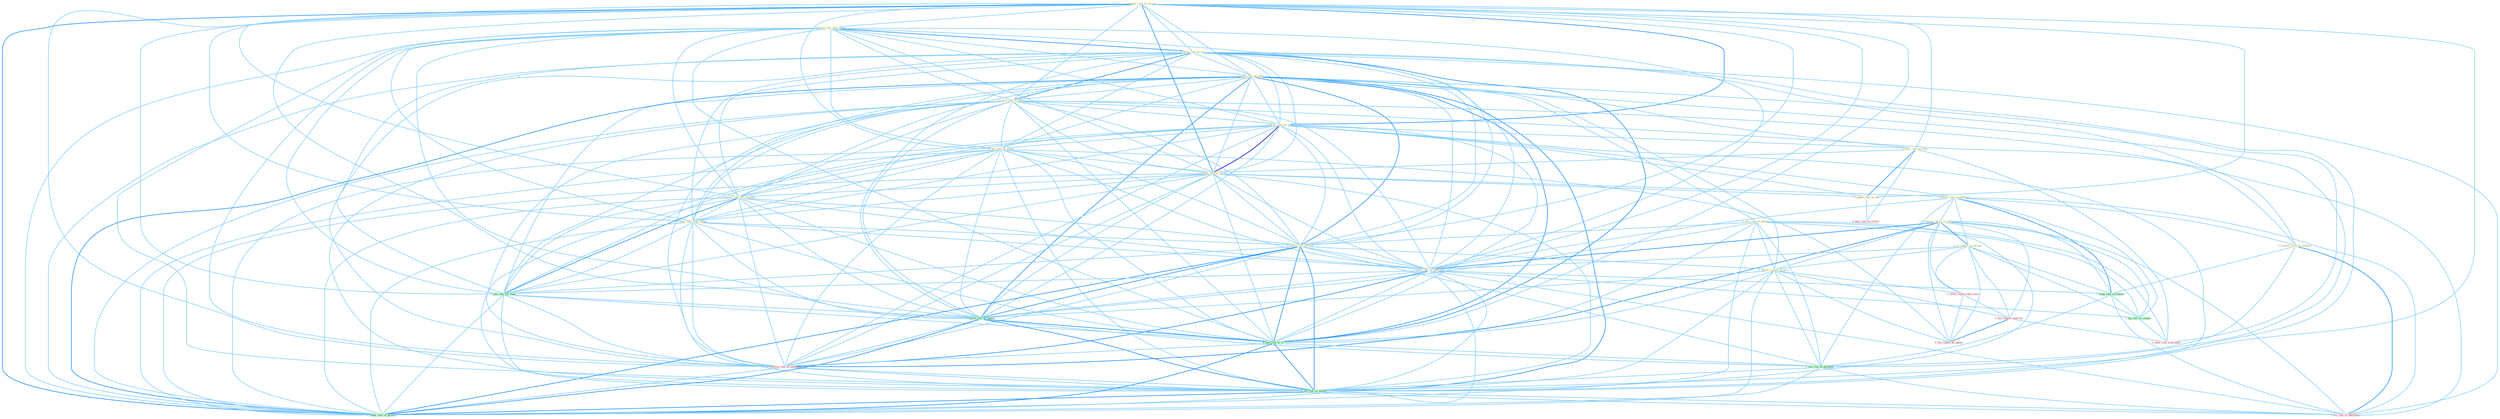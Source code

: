 Graph G{ 
    node
    [shape=polygon,style=filled,width=.5,height=.06,color="#BDFCC9",fixedsize=true,fontsize=4,
    fontcolor="#2f4f4f"];
    {node
    [color="#ffffe0", fontcolor="#8b7d6b"] "1_reduc_rate_on_incom " "0_boost_rate_over_year " "0_boost_rate_to_% " "1_have_rate_of_injuri " "0_give_rate_to_those " "1_lower_rate_on_issu " "1_have_rule_on_time " "0_rais_rate_by_point " "1_lower_rate_on_stock " "0_lower_risk_in_portfolio " "0_transfer_risk_to_investor " "1_announc_rate_for_yearnum " "1_plai_role_of_dummi " "1_confirm_report_in_entitynam " "1_is_report_in_bureau " "0_earn_rate_from_agenc " "1_expect_rate_of_loan " "1_follow_report_of_earn " "1_relax_rate_in_entitynam " "1_tighten_rule_on_gift "}
{node [color="#fff0f5", fontcolor="#b22222"] "0_allow_report_into_room " "0_file_report_with_the " "0_hail_rule_as_victori " "0_confirm_rate_at_entitynam " "0_file_report_by_phone " "0_have_role_with_audit " "1_wa_risk_to_entitynam "}
edge [color="#B0E2FF"];

	"1_reduc_rate_on_incom " -- "0_boost_rate_over_year " [w="1", color="#87cefa" ];
	"1_reduc_rate_on_incom " -- "0_boost_rate_to_% " [w="1", color="#87cefa" ];
	"1_reduc_rate_on_incom " -- "1_have_rate_of_injuri " [w="1", color="#87cefa" ];
	"1_reduc_rate_on_incom " -- "0_give_rate_to_those " [w="1", color="#87cefa" ];
	"1_reduc_rate_on_incom " -- "1_lower_rate_on_issu " [w="2", color="#1e90ff" , len=0.8];
	"1_reduc_rate_on_incom " -- "1_have_rule_on_time " [w="1", color="#87cefa" ];
	"1_reduc_rate_on_incom " -- "0_rais_rate_by_point " [w="1", color="#87cefa" ];
	"1_reduc_rate_on_incom " -- "1_lower_rate_on_stock " [w="2", color="#1e90ff" , len=0.8];
	"1_reduc_rate_on_incom " -- "1_announc_rate_for_yearnum " [w="1", color="#87cefa" ];
	"1_reduc_rate_on_incom " -- "0_earn_rate_from_agenc " [w="1", color="#87cefa" ];
	"1_reduc_rate_on_incom " -- "1_expect_rate_of_loan " [w="1", color="#87cefa" ];
	"1_reduc_rate_on_incom " -- "1_relax_rate_in_entitynam " [w="1", color="#87cefa" ];
	"1_reduc_rate_on_incom " -- "1_tighten_rule_on_gift " [w="1", color="#87cefa" ];
	"1_reduc_rate_on_incom " -- "1_pai_rate_for_fund " [w="1", color="#87cefa" ];
	"1_reduc_rate_on_incom " -- "1_calcul_rate_of_option " [w="1", color="#87cefa" ];
	"1_reduc_rate_on_incom " -- "1_had_rate_of_% " [w="1", color="#87cefa" ];
	"1_reduc_rate_on_incom " -- "0_confirm_rate_at_entitynam " [w="1", color="#87cefa" ];
	"1_reduc_rate_on_incom " -- "1_wa_rate_of_month " [w="1", color="#87cefa" ];
	"1_reduc_rate_on_incom " -- "1_reduc_rate_of_growth " [w="2", color="#1e90ff" , len=0.8];
	"0_boost_rate_over_year " -- "0_boost_rate_to_% " [w="2", color="#1e90ff" , len=0.8];
	"0_boost_rate_over_year " -- "1_have_rate_of_injuri " [w="1", color="#87cefa" ];
	"0_boost_rate_over_year " -- "0_give_rate_to_those " [w="1", color="#87cefa" ];
	"0_boost_rate_over_year " -- "1_lower_rate_on_issu " [w="1", color="#87cefa" ];
	"0_boost_rate_over_year " -- "0_rais_rate_by_point " [w="1", color="#87cefa" ];
	"0_boost_rate_over_year " -- "1_lower_rate_on_stock " [w="1", color="#87cefa" ];
	"0_boost_rate_over_year " -- "1_announc_rate_for_yearnum " [w="1", color="#87cefa" ];
	"0_boost_rate_over_year " -- "0_earn_rate_from_agenc " [w="1", color="#87cefa" ];
	"0_boost_rate_over_year " -- "1_expect_rate_of_loan " [w="1", color="#87cefa" ];
	"0_boost_rate_over_year " -- "1_relax_rate_in_entitynam " [w="1", color="#87cefa" ];
	"0_boost_rate_over_year " -- "1_pai_rate_for_fund " [w="1", color="#87cefa" ];
	"0_boost_rate_over_year " -- "1_calcul_rate_of_option " [w="1", color="#87cefa" ];
	"0_boost_rate_over_year " -- "1_had_rate_of_% " [w="1", color="#87cefa" ];
	"0_boost_rate_over_year " -- "0_confirm_rate_at_entitynam " [w="1", color="#87cefa" ];
	"0_boost_rate_over_year " -- "1_wa_rate_of_month " [w="1", color="#87cefa" ];
	"0_boost_rate_over_year " -- "1_reduc_rate_of_growth " [w="1", color="#87cefa" ];
	"0_boost_rate_to_% " -- "1_have_rate_of_injuri " [w="1", color="#87cefa" ];
	"0_boost_rate_to_% " -- "0_give_rate_to_those " [w="2", color="#1e90ff" , len=0.8];
	"0_boost_rate_to_% " -- "1_lower_rate_on_issu " [w="1", color="#87cefa" ];
	"0_boost_rate_to_% " -- "0_rais_rate_by_point " [w="1", color="#87cefa" ];
	"0_boost_rate_to_% " -- "1_lower_rate_on_stock " [w="1", color="#87cefa" ];
	"0_boost_rate_to_% " -- "0_transfer_risk_to_investor " [w="1", color="#87cefa" ];
	"0_boost_rate_to_% " -- "1_announc_rate_for_yearnum " [w="1", color="#87cefa" ];
	"0_boost_rate_to_% " -- "0_earn_rate_from_agenc " [w="1", color="#87cefa" ];
	"0_boost_rate_to_% " -- "1_expect_rate_of_loan " [w="1", color="#87cefa" ];
	"0_boost_rate_to_% " -- "1_relax_rate_in_entitynam " [w="1", color="#87cefa" ];
	"0_boost_rate_to_% " -- "1_pai_rate_for_fund " [w="1", color="#87cefa" ];
	"0_boost_rate_to_% " -- "1_calcul_rate_of_option " [w="1", color="#87cefa" ];
	"0_boost_rate_to_% " -- "1_had_rate_of_% " [w="2", color="#1e90ff" , len=0.8];
	"0_boost_rate_to_% " -- "0_confirm_rate_at_entitynam " [w="1", color="#87cefa" ];
	"0_boost_rate_to_% " -- "1_wa_rate_of_month " [w="1", color="#87cefa" ];
	"0_boost_rate_to_% " -- "1_wa_risk_to_entitynam " [w="1", color="#87cefa" ];
	"0_boost_rate_to_% " -- "1_reduc_rate_of_growth " [w="1", color="#87cefa" ];
	"1_have_rate_of_injuri " -- "0_give_rate_to_those " [w="1", color="#87cefa" ];
	"1_have_rate_of_injuri " -- "1_lower_rate_on_issu " [w="1", color="#87cefa" ];
	"1_have_rate_of_injuri " -- "1_have_rule_on_time " [w="1", color="#87cefa" ];
	"1_have_rate_of_injuri " -- "0_rais_rate_by_point " [w="1", color="#87cefa" ];
	"1_have_rate_of_injuri " -- "1_lower_rate_on_stock " [w="1", color="#87cefa" ];
	"1_have_rate_of_injuri " -- "1_announc_rate_for_yearnum " [w="1", color="#87cefa" ];
	"1_have_rate_of_injuri " -- "1_plai_role_of_dummi " [w="1", color="#87cefa" ];
	"1_have_rate_of_injuri " -- "0_earn_rate_from_agenc " [w="1", color="#87cefa" ];
	"1_have_rate_of_injuri " -- "1_expect_rate_of_loan " [w="2", color="#1e90ff" , len=0.8];
	"1_have_rate_of_injuri " -- "1_follow_report_of_earn " [w="1", color="#87cefa" ];
	"1_have_rate_of_injuri " -- "1_relax_rate_in_entitynam " [w="1", color="#87cefa" ];
	"1_have_rate_of_injuri " -- "1_pai_rate_for_fund " [w="1", color="#87cefa" ];
	"1_have_rate_of_injuri " -- "1_calcul_rate_of_option " [w="2", color="#1e90ff" , len=0.8];
	"1_have_rate_of_injuri " -- "1_had_rate_of_% " [w="2", color="#1e90ff" , len=0.8];
	"1_have_rate_of_injuri " -- "0_confirm_rate_at_entitynam " [w="1", color="#87cefa" ];
	"1_have_rate_of_injuri " -- "1_run_risk_of_disintegr " [w="1", color="#87cefa" ];
	"1_have_rate_of_injuri " -- "0_have_role_with_audit " [w="1", color="#87cefa" ];
	"1_have_rate_of_injuri " -- "1_wa_rate_of_month " [w="2", color="#1e90ff" , len=0.8];
	"1_have_rate_of_injuri " -- "1_reduc_rate_of_growth " [w="2", color="#1e90ff" , len=0.8];
	"0_give_rate_to_those " -- "1_lower_rate_on_issu " [w="1", color="#87cefa" ];
	"0_give_rate_to_those " -- "0_rais_rate_by_point " [w="1", color="#87cefa" ];
	"0_give_rate_to_those " -- "1_lower_rate_on_stock " [w="1", color="#87cefa" ];
	"0_give_rate_to_those " -- "0_transfer_risk_to_investor " [w="1", color="#87cefa" ];
	"0_give_rate_to_those " -- "1_announc_rate_for_yearnum " [w="1", color="#87cefa" ];
	"0_give_rate_to_those " -- "0_earn_rate_from_agenc " [w="1", color="#87cefa" ];
	"0_give_rate_to_those " -- "1_expect_rate_of_loan " [w="1", color="#87cefa" ];
	"0_give_rate_to_those " -- "1_relax_rate_in_entitynam " [w="1", color="#87cefa" ];
	"0_give_rate_to_those " -- "1_pai_rate_for_fund " [w="1", color="#87cefa" ];
	"0_give_rate_to_those " -- "1_calcul_rate_of_option " [w="1", color="#87cefa" ];
	"0_give_rate_to_those " -- "1_had_rate_of_% " [w="1", color="#87cefa" ];
	"0_give_rate_to_those " -- "0_confirm_rate_at_entitynam " [w="1", color="#87cefa" ];
	"0_give_rate_to_those " -- "1_wa_rate_of_month " [w="1", color="#87cefa" ];
	"0_give_rate_to_those " -- "1_wa_risk_to_entitynam " [w="1", color="#87cefa" ];
	"0_give_rate_to_those " -- "1_reduc_rate_of_growth " [w="1", color="#87cefa" ];
	"1_lower_rate_on_issu " -- "1_have_rule_on_time " [w="1", color="#87cefa" ];
	"1_lower_rate_on_issu " -- "0_rais_rate_by_point " [w="1", color="#87cefa" ];
	"1_lower_rate_on_issu " -- "1_lower_rate_on_stock " [w="3", color="#0000cd" , len=0.6];
	"1_lower_rate_on_issu " -- "0_lower_risk_in_portfolio " [w="1", color="#87cefa" ];
	"1_lower_rate_on_issu " -- "1_announc_rate_for_yearnum " [w="1", color="#87cefa" ];
	"1_lower_rate_on_issu " -- "0_earn_rate_from_agenc " [w="1", color="#87cefa" ];
	"1_lower_rate_on_issu " -- "1_expect_rate_of_loan " [w="1", color="#87cefa" ];
	"1_lower_rate_on_issu " -- "1_relax_rate_in_entitynam " [w="1", color="#87cefa" ];
	"1_lower_rate_on_issu " -- "1_tighten_rule_on_gift " [w="1", color="#87cefa" ];
	"1_lower_rate_on_issu " -- "1_pai_rate_for_fund " [w="1", color="#87cefa" ];
	"1_lower_rate_on_issu " -- "1_calcul_rate_of_option " [w="1", color="#87cefa" ];
	"1_lower_rate_on_issu " -- "1_had_rate_of_% " [w="1", color="#87cefa" ];
	"1_lower_rate_on_issu " -- "0_confirm_rate_at_entitynam " [w="1", color="#87cefa" ];
	"1_lower_rate_on_issu " -- "1_wa_rate_of_month " [w="1", color="#87cefa" ];
	"1_lower_rate_on_issu " -- "1_reduc_rate_of_growth " [w="1", color="#87cefa" ];
	"1_have_rule_on_time " -- "1_lower_rate_on_stock " [w="1", color="#87cefa" ];
	"1_have_rule_on_time " -- "1_tighten_rule_on_gift " [w="2", color="#1e90ff" , len=0.8];
	"1_have_rule_on_time " -- "0_hail_rule_as_victori " [w="1", color="#87cefa" ];
	"1_have_rule_on_time " -- "0_have_role_with_audit " [w="1", color="#87cefa" ];
	"0_rais_rate_by_point " -- "1_lower_rate_on_stock " [w="1", color="#87cefa" ];
	"0_rais_rate_by_point " -- "1_announc_rate_for_yearnum " [w="1", color="#87cefa" ];
	"0_rais_rate_by_point " -- "0_earn_rate_from_agenc " [w="1", color="#87cefa" ];
	"0_rais_rate_by_point " -- "1_expect_rate_of_loan " [w="1", color="#87cefa" ];
	"0_rais_rate_by_point " -- "1_relax_rate_in_entitynam " [w="1", color="#87cefa" ];
	"0_rais_rate_by_point " -- "1_pai_rate_for_fund " [w="1", color="#87cefa" ];
	"0_rais_rate_by_point " -- "1_calcul_rate_of_option " [w="1", color="#87cefa" ];
	"0_rais_rate_by_point " -- "1_had_rate_of_% " [w="1", color="#87cefa" ];
	"0_rais_rate_by_point " -- "0_confirm_rate_at_entitynam " [w="1", color="#87cefa" ];
	"0_rais_rate_by_point " -- "0_file_report_by_phone " [w="1", color="#87cefa" ];
	"0_rais_rate_by_point " -- "1_wa_rate_of_month " [w="1", color="#87cefa" ];
	"0_rais_rate_by_point " -- "1_reduc_rate_of_growth " [w="1", color="#87cefa" ];
	"1_lower_rate_on_stock " -- "0_lower_risk_in_portfolio " [w="1", color="#87cefa" ];
	"1_lower_rate_on_stock " -- "1_announc_rate_for_yearnum " [w="1", color="#87cefa" ];
	"1_lower_rate_on_stock " -- "0_earn_rate_from_agenc " [w="1", color="#87cefa" ];
	"1_lower_rate_on_stock " -- "1_expect_rate_of_loan " [w="1", color="#87cefa" ];
	"1_lower_rate_on_stock " -- "1_relax_rate_in_entitynam " [w="1", color="#87cefa" ];
	"1_lower_rate_on_stock " -- "1_tighten_rule_on_gift " [w="1", color="#87cefa" ];
	"1_lower_rate_on_stock " -- "1_pai_rate_for_fund " [w="1", color="#87cefa" ];
	"1_lower_rate_on_stock " -- "1_calcul_rate_of_option " [w="1", color="#87cefa" ];
	"1_lower_rate_on_stock " -- "1_had_rate_of_% " [w="1", color="#87cefa" ];
	"1_lower_rate_on_stock " -- "0_confirm_rate_at_entitynam " [w="1", color="#87cefa" ];
	"1_lower_rate_on_stock " -- "1_wa_rate_of_month " [w="1", color="#87cefa" ];
	"1_lower_rate_on_stock " -- "1_reduc_rate_of_growth " [w="1", color="#87cefa" ];
	"0_lower_risk_in_portfolio " -- "0_transfer_risk_to_investor " [w="1", color="#87cefa" ];
	"0_lower_risk_in_portfolio " -- "1_confirm_report_in_entitynam " [w="1", color="#87cefa" ];
	"0_lower_risk_in_portfolio " -- "1_is_report_in_bureau " [w="1", color="#87cefa" ];
	"0_lower_risk_in_portfolio " -- "1_relax_rate_in_entitynam " [w="1", color="#87cefa" ];
	"0_lower_risk_in_portfolio " -- "1_hedg_risk_in_market " [w="2", color="#1e90ff" , len=0.8];
	"0_lower_risk_in_portfolio " -- "1_ha_role_in_countri " [w="1", color="#87cefa" ];
	"0_lower_risk_in_portfolio " -- "1_run_risk_of_disintegr " [w="1", color="#87cefa" ];
	"0_lower_risk_in_portfolio " -- "1_wa_risk_to_entitynam " [w="1", color="#87cefa" ];
	"0_transfer_risk_to_investor " -- "1_hedg_risk_in_market " [w="1", color="#87cefa" ];
	"0_transfer_risk_to_investor " -- "1_run_risk_of_disintegr " [w="1", color="#87cefa" ];
	"0_transfer_risk_to_investor " -- "1_wa_risk_to_entitynam " [w="2", color="#1e90ff" , len=0.8];
	"1_announc_rate_for_yearnum " -- "0_earn_rate_from_agenc " [w="1", color="#87cefa" ];
	"1_announc_rate_for_yearnum " -- "1_expect_rate_of_loan " [w="1", color="#87cefa" ];
	"1_announc_rate_for_yearnum " -- "1_relax_rate_in_entitynam " [w="1", color="#87cefa" ];
	"1_announc_rate_for_yearnum " -- "1_pai_rate_for_fund " [w="2", color="#1e90ff" , len=0.8];
	"1_announc_rate_for_yearnum " -- "1_calcul_rate_of_option " [w="1", color="#87cefa" ];
	"1_announc_rate_for_yearnum " -- "1_had_rate_of_% " [w="1", color="#87cefa" ];
	"1_announc_rate_for_yearnum " -- "0_confirm_rate_at_entitynam " [w="1", color="#87cefa" ];
	"1_announc_rate_for_yearnum " -- "1_wa_rate_of_month " [w="1", color="#87cefa" ];
	"1_announc_rate_for_yearnum " -- "1_reduc_rate_of_growth " [w="1", color="#87cefa" ];
	"1_plai_role_of_dummi " -- "1_expect_rate_of_loan " [w="1", color="#87cefa" ];
	"1_plai_role_of_dummi " -- "1_follow_report_of_earn " [w="1", color="#87cefa" ];
	"1_plai_role_of_dummi " -- "1_ha_role_in_countri " [w="1", color="#87cefa" ];
	"1_plai_role_of_dummi " -- "1_calcul_rate_of_option " [w="1", color="#87cefa" ];
	"1_plai_role_of_dummi " -- "1_had_rate_of_% " [w="1", color="#87cefa" ];
	"1_plai_role_of_dummi " -- "1_run_risk_of_disintegr " [w="1", color="#87cefa" ];
	"1_plai_role_of_dummi " -- "0_have_role_with_audit " [w="1", color="#87cefa" ];
	"1_plai_role_of_dummi " -- "1_wa_rate_of_month " [w="1", color="#87cefa" ];
	"1_plai_role_of_dummi " -- "1_reduc_rate_of_growth " [w="1", color="#87cefa" ];
	"1_confirm_report_in_entitynam " -- "1_is_report_in_bureau " [w="2", color="#1e90ff" , len=0.8];
	"1_confirm_report_in_entitynam " -- "1_follow_report_of_earn " [w="1", color="#87cefa" ];
	"1_confirm_report_in_entitynam " -- "1_relax_rate_in_entitynam " [w="2", color="#1e90ff" , len=0.8];
	"1_confirm_report_in_entitynam " -- "0_allow_report_into_room " [w="1", color="#87cefa" ];
	"1_confirm_report_in_entitynam " -- "1_hedg_risk_in_market " [w="1", color="#87cefa" ];
	"1_confirm_report_in_entitynam " -- "1_ha_role_in_countri " [w="1", color="#87cefa" ];
	"1_confirm_report_in_entitynam " -- "0_file_report_with_the " [w="1", color="#87cefa" ];
	"1_confirm_report_in_entitynam " -- "0_confirm_rate_at_entitynam " [w="2", color="#1e90ff" , len=0.8];
	"1_confirm_report_in_entitynam " -- "0_file_report_by_phone " [w="1", color="#87cefa" ];
	"1_confirm_report_in_entitynam " -- "1_wa_risk_to_entitynam " [w="1", color="#87cefa" ];
	"1_is_report_in_bureau " -- "1_follow_report_of_earn " [w="1", color="#87cefa" ];
	"1_is_report_in_bureau " -- "1_relax_rate_in_entitynam " [w="1", color="#87cefa" ];
	"1_is_report_in_bureau " -- "0_allow_report_into_room " [w="1", color="#87cefa" ];
	"1_is_report_in_bureau " -- "1_hedg_risk_in_market " [w="1", color="#87cefa" ];
	"1_is_report_in_bureau " -- "1_ha_role_in_countri " [w="1", color="#87cefa" ];
	"1_is_report_in_bureau " -- "0_file_report_with_the " [w="1", color="#87cefa" ];
	"1_is_report_in_bureau " -- "0_file_report_by_phone " [w="1", color="#87cefa" ];
	"0_earn_rate_from_agenc " -- "1_expect_rate_of_loan " [w="1", color="#87cefa" ];
	"0_earn_rate_from_agenc " -- "1_relax_rate_in_entitynam " [w="1", color="#87cefa" ];
	"0_earn_rate_from_agenc " -- "1_pai_rate_for_fund " [w="1", color="#87cefa" ];
	"0_earn_rate_from_agenc " -- "1_calcul_rate_of_option " [w="1", color="#87cefa" ];
	"0_earn_rate_from_agenc " -- "1_had_rate_of_% " [w="1", color="#87cefa" ];
	"0_earn_rate_from_agenc " -- "0_confirm_rate_at_entitynam " [w="1", color="#87cefa" ];
	"0_earn_rate_from_agenc " -- "1_wa_rate_of_month " [w="1", color="#87cefa" ];
	"0_earn_rate_from_agenc " -- "1_reduc_rate_of_growth " [w="1", color="#87cefa" ];
	"1_expect_rate_of_loan " -- "1_follow_report_of_earn " [w="1", color="#87cefa" ];
	"1_expect_rate_of_loan " -- "1_relax_rate_in_entitynam " [w="1", color="#87cefa" ];
	"1_expect_rate_of_loan " -- "1_pai_rate_for_fund " [w="1", color="#87cefa" ];
	"1_expect_rate_of_loan " -- "1_calcul_rate_of_option " [w="2", color="#1e90ff" , len=0.8];
	"1_expect_rate_of_loan " -- "1_had_rate_of_% " [w="2", color="#1e90ff" , len=0.8];
	"1_expect_rate_of_loan " -- "0_confirm_rate_at_entitynam " [w="1", color="#87cefa" ];
	"1_expect_rate_of_loan " -- "1_run_risk_of_disintegr " [w="1", color="#87cefa" ];
	"1_expect_rate_of_loan " -- "1_wa_rate_of_month " [w="2", color="#1e90ff" , len=0.8];
	"1_expect_rate_of_loan " -- "1_reduc_rate_of_growth " [w="2", color="#1e90ff" , len=0.8];
	"1_follow_report_of_earn " -- "0_allow_report_into_room " [w="1", color="#87cefa" ];
	"1_follow_report_of_earn " -- "0_file_report_with_the " [w="1", color="#87cefa" ];
	"1_follow_report_of_earn " -- "1_calcul_rate_of_option " [w="1", color="#87cefa" ];
	"1_follow_report_of_earn " -- "1_had_rate_of_% " [w="1", color="#87cefa" ];
	"1_follow_report_of_earn " -- "0_file_report_by_phone " [w="1", color="#87cefa" ];
	"1_follow_report_of_earn " -- "1_run_risk_of_disintegr " [w="1", color="#87cefa" ];
	"1_follow_report_of_earn " -- "1_wa_rate_of_month " [w="1", color="#87cefa" ];
	"1_follow_report_of_earn " -- "1_reduc_rate_of_growth " [w="1", color="#87cefa" ];
	"1_relax_rate_in_entitynam " -- "1_pai_rate_for_fund " [w="1", color="#87cefa" ];
	"1_relax_rate_in_entitynam " -- "1_hedg_risk_in_market " [w="1", color="#87cefa" ];
	"1_relax_rate_in_entitynam " -- "1_ha_role_in_countri " [w="1", color="#87cefa" ];
	"1_relax_rate_in_entitynam " -- "1_calcul_rate_of_option " [w="1", color="#87cefa" ];
	"1_relax_rate_in_entitynam " -- "1_had_rate_of_% " [w="1", color="#87cefa" ];
	"1_relax_rate_in_entitynam " -- "0_confirm_rate_at_entitynam " [w="2", color="#1e90ff" , len=0.8];
	"1_relax_rate_in_entitynam " -- "1_wa_rate_of_month " [w="1", color="#87cefa" ];
	"1_relax_rate_in_entitynam " -- "1_wa_risk_to_entitynam " [w="1", color="#87cefa" ];
	"1_relax_rate_in_entitynam " -- "1_reduc_rate_of_growth " [w="1", color="#87cefa" ];
	"1_tighten_rule_on_gift " -- "0_hail_rule_as_victori " [w="1", color="#87cefa" ];
	"1_pai_rate_for_fund " -- "1_calcul_rate_of_option " [w="1", color="#87cefa" ];
	"1_pai_rate_for_fund " -- "1_had_rate_of_% " [w="1", color="#87cefa" ];
	"1_pai_rate_for_fund " -- "0_confirm_rate_at_entitynam " [w="1", color="#87cefa" ];
	"1_pai_rate_for_fund " -- "1_wa_rate_of_month " [w="1", color="#87cefa" ];
	"1_pai_rate_for_fund " -- "1_reduc_rate_of_growth " [w="1", color="#87cefa" ];
	"0_allow_report_into_room " -- "0_file_report_with_the " [w="1", color="#87cefa" ];
	"0_allow_report_into_room " -- "0_file_report_by_phone " [w="1", color="#87cefa" ];
	"1_hedg_risk_in_market " -- "1_ha_role_in_countri " [w="1", color="#87cefa" ];
	"1_hedg_risk_in_market " -- "1_run_risk_of_disintegr " [w="1", color="#87cefa" ];
	"1_hedg_risk_in_market " -- "1_wa_risk_to_entitynam " [w="1", color="#87cefa" ];
	"1_ha_role_in_countri " -- "0_have_role_with_audit " [w="1", color="#87cefa" ];
	"0_file_report_with_the " -- "0_file_report_by_phone " [w="2", color="#1e90ff" , len=0.8];
	"0_file_report_with_the " -- "0_have_role_with_audit " [w="1", color="#87cefa" ];
	"1_calcul_rate_of_option " -- "1_had_rate_of_% " [w="2", color="#1e90ff" , len=0.8];
	"1_calcul_rate_of_option " -- "0_confirm_rate_at_entitynam " [w="1", color="#87cefa" ];
	"1_calcul_rate_of_option " -- "1_run_risk_of_disintegr " [w="1", color="#87cefa" ];
	"1_calcul_rate_of_option " -- "1_wa_rate_of_month " [w="2", color="#1e90ff" , len=0.8];
	"1_calcul_rate_of_option " -- "1_reduc_rate_of_growth " [w="2", color="#1e90ff" , len=0.8];
	"1_had_rate_of_% " -- "0_confirm_rate_at_entitynam " [w="1", color="#87cefa" ];
	"1_had_rate_of_% " -- "1_run_risk_of_disintegr " [w="1", color="#87cefa" ];
	"1_had_rate_of_% " -- "1_wa_rate_of_month " [w="2", color="#1e90ff" , len=0.8];
	"1_had_rate_of_% " -- "1_reduc_rate_of_growth " [w="2", color="#1e90ff" , len=0.8];
	"0_confirm_rate_at_entitynam " -- "1_wa_rate_of_month " [w="1", color="#87cefa" ];
	"0_confirm_rate_at_entitynam " -- "1_wa_risk_to_entitynam " [w="1", color="#87cefa" ];
	"0_confirm_rate_at_entitynam " -- "1_reduc_rate_of_growth " [w="1", color="#87cefa" ];
	"1_run_risk_of_disintegr " -- "1_wa_rate_of_month " [w="1", color="#87cefa" ];
	"1_run_risk_of_disintegr " -- "1_wa_risk_to_entitynam " [w="1", color="#87cefa" ];
	"1_run_risk_of_disintegr " -- "1_reduc_rate_of_growth " [w="1", color="#87cefa" ];
	"1_wa_rate_of_month " -- "1_wa_risk_to_entitynam " [w="1", color="#87cefa" ];
	"1_wa_rate_of_month " -- "1_reduc_rate_of_growth " [w="2", color="#1e90ff" , len=0.8];
}